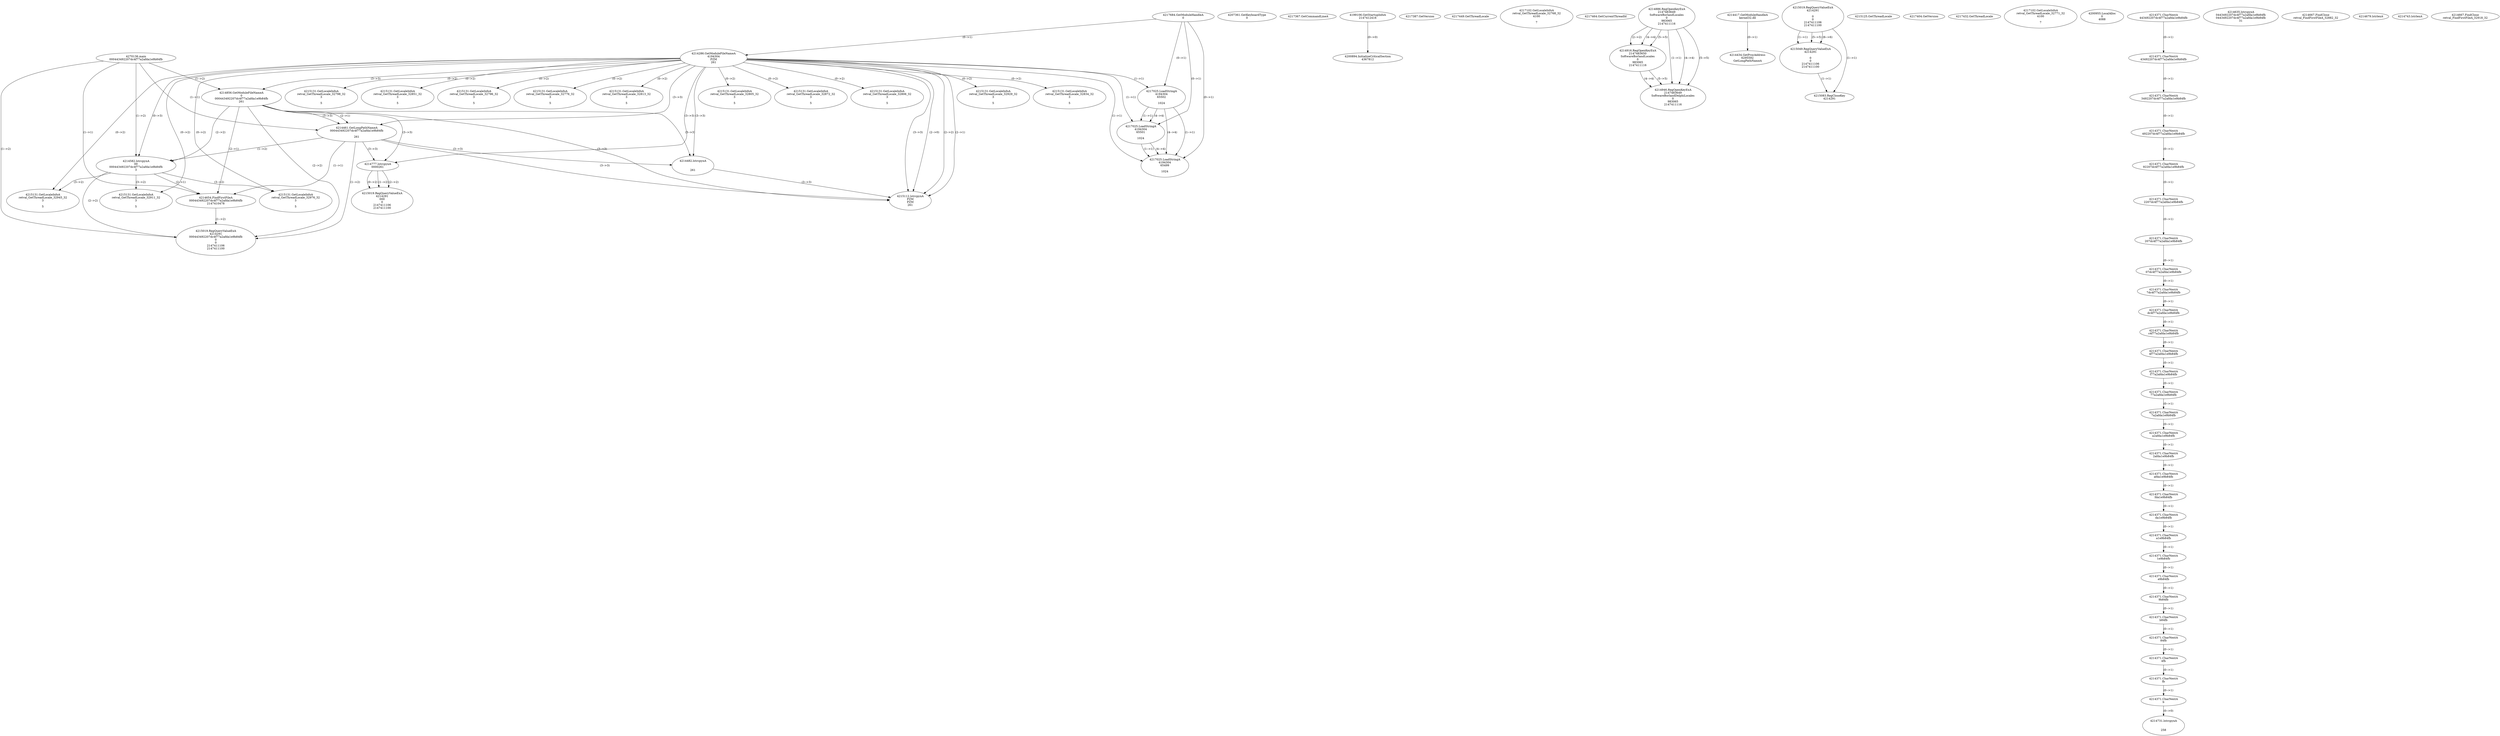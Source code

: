 // Global SCDG with merge call
digraph {
	0 [label="4270136.main
000443492207dc4f77a2afda1e9b84fb"]
	1 [label="4217684.GetModuleHandleA
0"]
	2 [label="4207361.GetKeyboardType
0"]
	3 [label="4217367.GetCommandLineA
"]
	4 [label="4199106.GetStartupInfoA
2147412416"]
	5 [label="4217387.GetVersion
"]
	6 [label="4217449.GetThreadLocale
"]
	7 [label="4217102.GetLocaleInfoA
retval_GetThreadLocale_32768_32
4100

7"]
	8 [label="4217464.GetCurrentThreadId
"]
	9 [label="4214286.GetModuleFileNameA
4194304
PZM
261"]
	1 -> 9 [label="(0-->1)"]
	10 [label="4214856.GetModuleFileNameA
0
000443492207dc4f77a2afda1e9b84fb
261"]
	0 -> 10 [label="(1-->2)"]
	9 -> 10 [label="(3-->3)"]
	11 [label="4214886.RegOpenKeyExA
2147483649
Software\Borland\Locales
0
983065
2147411116"]
	12 [label="4214916.RegOpenKeyExA
2147483650
Software\Borland\Locales
0
983065
2147411116"]
	11 -> 12 [label="(2-->2)"]
	11 -> 12 [label="(4-->4)"]
	11 -> 12 [label="(5-->5)"]
	13 [label="4214946.RegOpenKeyExA
2147483649
Software\Borland\Delphi\Locales
0
983065
2147411116"]
	11 -> 13 [label="(1-->1)"]
	11 -> 13 [label="(4-->4)"]
	12 -> 13 [label="(4-->4)"]
	11 -> 13 [label="(5-->5)"]
	12 -> 13 [label="(5-->5)"]
	14 [label="4214417.GetModuleHandleA
kernel32.dll"]
	15 [label="4214434.GetProcAddress
6295592
GetLongPathNameA"]
	14 -> 15 [label="(0-->1)"]
	16 [label="4214461.GetLongPathNameA
000443492207dc4f77a2afda1e9b84fb

261"]
	0 -> 16 [label="(1-->1)"]
	10 -> 16 [label="(2-->1)"]
	9 -> 16 [label="(3-->3)"]
	10 -> 16 [label="(3-->3)"]
	17 [label="4214482.lstrcpynA


261"]
	9 -> 17 [label="(3-->3)"]
	10 -> 17 [label="(3-->3)"]
	16 -> 17 [label="(3-->3)"]
	18 [label="4215019.RegQueryValueExA
4214291

0
0
2147411106
2147411100"]
	19 [label="4215049.RegQueryValueExA
4214291

0
0
2147411106
2147411100"]
	18 -> 19 [label="(1-->1)"]
	18 -> 19 [label="(5-->5)"]
	18 -> 19 [label="(6-->6)"]
	20 [label="4215083.RegCloseKey
4214291"]
	18 -> 20 [label="(1-->1)"]
	19 -> 20 [label="(1-->1)"]
	21 [label="4215112.lstrcpynA
PZM
PZM
261"]
	9 -> 21 [label="(2-->1)"]
	9 -> 21 [label="(2-->2)"]
	9 -> 21 [label="(3-->3)"]
	10 -> 21 [label="(3-->3)"]
	16 -> 21 [label="(3-->3)"]
	17 -> 21 [label="(3-->3)"]
	9 -> 21 [label="(2-->0)"]
	22 [label="4215125.GetThreadLocale
"]
	23 [label="4215131.GetLocaleInfoA
retval_GetThreadLocale_32929_32
3

5"]
	9 -> 23 [label="(0-->2)"]
	24 [label="4217025.LoadStringA
4194304
65502

1024"]
	1 -> 24 [label="(0-->1)"]
	9 -> 24 [label="(1-->1)"]
	25 [label="4217404.GetVersion
"]
	26 [label="4217432.GetThreadLocale
"]
	27 [label="4217102.GetLocaleInfoA
retval_GetThreadLocale_32771_32
4100

7"]
	28 [label="4215131.GetLocaleInfoA
retval_GetThreadLocale_32834_32
3

5"]
	9 -> 28 [label="(0-->2)"]
	29 [label="4217025.LoadStringA
4194304
65501

1024"]
	1 -> 29 [label="(0-->1)"]
	9 -> 29 [label="(1-->1)"]
	24 -> 29 [label="(1-->1)"]
	24 -> 29 [label="(4-->4)"]
	30 [label="4200894.InitializeCriticalSection
4367812"]
	4 -> 30 [label="(0-->0)"]
	31 [label="4200955.LocalAlloc
0
4088"]
	32 [label="4215131.GetLocaleInfoA
retval_GetThreadLocale_32798_32
3

5"]
	9 -> 32 [label="(0-->2)"]
	33 [label="4217025.LoadStringA
4194304
65499

1024"]
	1 -> 33 [label="(0-->1)"]
	9 -> 33 [label="(1-->1)"]
	24 -> 33 [label="(1-->1)"]
	29 -> 33 [label="(1-->1)"]
	24 -> 33 [label="(4-->4)"]
	29 -> 33 [label="(4-->4)"]
	34 [label="4214582.lstrcpynA
00
000443492207dc4f77a2afda1e9b84fb
3"]
	0 -> 34 [label="(1-->2)"]
	10 -> 34 [label="(2-->2)"]
	16 -> 34 [label="(1-->2)"]
	9 -> 34 [label="(0-->3)"]
	35 [label="4214371.CharNextA
443492207dc4f77a2afda1e9b84fb"]
	36 [label="4214371.CharNextA
43492207dc4f77a2afda1e9b84fb"]
	35 -> 36 [label="(0-->1)"]
	37 [label="4214371.CharNextA
3492207dc4f77a2afda1e9b84fb"]
	36 -> 37 [label="(0-->1)"]
	38 [label="4214371.CharNextA
492207dc4f77a2afda1e9b84fb"]
	37 -> 38 [label="(0-->1)"]
	39 [label="4214371.CharNextA
92207dc4f77a2afda1e9b84fb"]
	38 -> 39 [label="(0-->1)"]
	40 [label="4214371.CharNextA
2207dc4f77a2afda1e9b84fb"]
	39 -> 40 [label="(0-->1)"]
	41 [label="4214371.CharNextA
207dc4f77a2afda1e9b84fb"]
	40 -> 41 [label="(0-->1)"]
	42 [label="4214371.CharNextA
07dc4f77a2afda1e9b84fb"]
	41 -> 42 [label="(0-->1)"]
	43 [label="4214371.CharNextA
7dc4f77a2afda1e9b84fb"]
	42 -> 43 [label="(0-->1)"]
	44 [label="4214371.CharNextA
dc4f77a2afda1e9b84fb"]
	43 -> 44 [label="(0-->1)"]
	45 [label="4214371.CharNextA
c4f77a2afda1e9b84fb"]
	44 -> 45 [label="(0-->1)"]
	46 [label="4214371.CharNextA
4f77a2afda1e9b84fb"]
	45 -> 46 [label="(0-->1)"]
	47 [label="4214371.CharNextA
f77a2afda1e9b84fb"]
	46 -> 47 [label="(0-->1)"]
	48 [label="4214371.CharNextA
77a2afda1e9b84fb"]
	47 -> 48 [label="(0-->1)"]
	49 [label="4214371.CharNextA
7a2afda1e9b84fb"]
	48 -> 49 [label="(0-->1)"]
	50 [label="4214371.CharNextA
a2afda1e9b84fb"]
	49 -> 50 [label="(0-->1)"]
	51 [label="4214371.CharNextA
2afda1e9b84fb"]
	50 -> 51 [label="(0-->1)"]
	52 [label="4214371.CharNextA
afda1e9b84fb"]
	51 -> 52 [label="(0-->1)"]
	53 [label="4214371.CharNextA
fda1e9b84fb"]
	52 -> 53 [label="(0-->1)"]
	54 [label="4214371.CharNextA
da1e9b84fb"]
	53 -> 54 [label="(0-->1)"]
	55 [label="4214371.CharNextA
a1e9b84fb"]
	54 -> 55 [label="(0-->1)"]
	56 [label="4214371.CharNextA
1e9b84fb"]
	55 -> 56 [label="(0-->1)"]
	57 [label="4214371.CharNextA
e9b84fb"]
	56 -> 57 [label="(0-->1)"]
	58 [label="4214371.CharNextA
9b84fb"]
	57 -> 58 [label="(0-->1)"]
	59 [label="4214371.CharNextA
b84fb"]
	58 -> 59 [label="(0-->1)"]
	60 [label="4214371.CharNextA
84fb"]
	59 -> 60 [label="(0-->1)"]
	61 [label="4214371.CharNextA
4fb"]
	60 -> 61 [label="(0-->1)"]
	62 [label="4214371.CharNextA
fb"]
	61 -> 62 [label="(0-->1)"]
	63 [label="4214371.CharNextA
b"]
	62 -> 63 [label="(0-->1)"]
	64 [label="4214635.lstrcpynA
0443492207dc4f77a2afda1e9b84fb
0443492207dc4f77a2afda1e9b84fb
31"]
	65 [label="4214654.FindFirstFileA
000443492207dc4f77a2afda1e9b84fb
2147410478"]
	0 -> 65 [label="(1-->1)"]
	10 -> 65 [label="(2-->1)"]
	16 -> 65 [label="(1-->1)"]
	34 -> 65 [label="(2-->1)"]
	66 [label="4214667.FindClose
retval_FindFirstFileA_32882_32"]
	67 [label="4214679.lstrlenA
"]
	68 [label="4214731.lstrcpynA


258"]
	63 -> 68 [label="(0-->0)"]
	69 [label="4214743.lstrlenA
"]
	70 [label="4214777.lstrcpynA
00\
00\
261"]
	9 -> 70 [label="(3-->3)"]
	10 -> 70 [label="(3-->3)"]
	16 -> 70 [label="(3-->3)"]
	71 [label="4215019.RegQueryValueExA
4214291
00\
0
0
2147411106
2147411100"]
	70 -> 71 [label="(1-->2)"]
	70 -> 71 [label="(2-->2)"]
	70 -> 71 [label="(0-->2)"]
	72 [label="4215131.GetLocaleInfoA
retval_GetThreadLocale_32945_32
3

5"]
	9 -> 72 [label="(0-->2)"]
	34 -> 72 [label="(3-->2)"]
	73 [label="4215131.GetLocaleInfoA
retval_GetThreadLocale_32851_32
3

5"]
	9 -> 73 [label="(0-->2)"]
	74 [label="4215131.GetLocaleInfoA
retval_GetThreadLocale_32796_32
3

5"]
	9 -> 74 [label="(0-->2)"]
	75 [label="4215131.GetLocaleInfoA
retval_GetThreadLocale_32776_32
3

5"]
	9 -> 75 [label="(0-->2)"]
	76 [label="4215131.GetLocaleInfoA
retval_GetThreadLocale_32813_32
3

5"]
	9 -> 76 [label="(0-->2)"]
	77 [label="4215131.GetLocaleInfoA
retval_GetThreadLocale_32805_32
3

5"]
	9 -> 77 [label="(0-->2)"]
	78 [label="4215131.GetLocaleInfoA
retval_GetThreadLocale_32872_32
3

5"]
	9 -> 78 [label="(0-->2)"]
	79 [label="4214667.FindClose
retval_FindFirstFileA_32918_32"]
	80 [label="4215131.GetLocaleInfoA
retval_GetThreadLocale_32976_32
3

5"]
	9 -> 80 [label="(0-->2)"]
	34 -> 80 [label="(3-->2)"]
	81 [label="4215131.GetLocaleInfoA
retval_GetThreadLocale_32806_32
3

5"]
	9 -> 81 [label="(0-->2)"]
	82 [label="4215019.RegQueryValueExA
4214291
000443492207dc4f77a2afda1e9b84fb
0
0
2147411106
2147411100"]
	0 -> 82 [label="(1-->2)"]
	10 -> 82 [label="(2-->2)"]
	16 -> 82 [label="(1-->2)"]
	34 -> 82 [label="(2-->2)"]
	65 -> 82 [label="(1-->2)"]
	83 [label="4215131.GetLocaleInfoA
retval_GetThreadLocale_32911_32
3

5"]
	9 -> 83 [label="(0-->2)"]
	34 -> 83 [label="(3-->2)"]
}
